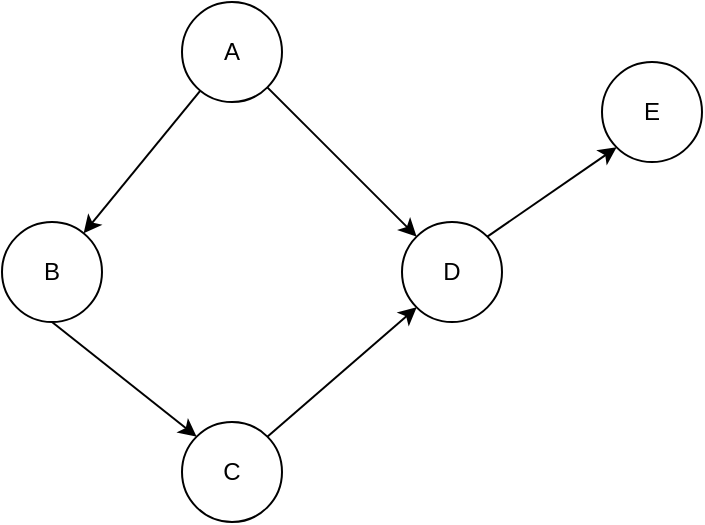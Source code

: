 <mxfile>
    <diagram id="8bxMYcolejFWEIqS27Ah" name="Page-1">
        <mxGraphModel dx="816" dy="445" grid="1" gridSize="10" guides="1" tooltips="1" connect="1" arrows="1" fold="1" page="1" pageScale="1" pageWidth="850" pageHeight="1100" math="0" shadow="0">
            <root>
                <mxCell id="0"/>
                <mxCell id="1" parent="0"/>
                <mxCell id="6" value="" style="edgeStyle=none;html=1;" edge="1" parent="1" source="2" target="5">
                    <mxGeometry relative="1" as="geometry"/>
                </mxCell>
                <mxCell id="12" style="edgeStyle=none;html=1;exitX=1;exitY=1;exitDx=0;exitDy=0;entryX=0;entryY=0;entryDx=0;entryDy=0;" edge="1" parent="1" source="2" target="9">
                    <mxGeometry relative="1" as="geometry"/>
                </mxCell>
                <mxCell id="2" value="A" style="ellipse;whiteSpace=wrap;html=1;aspect=fixed;" vertex="1" parent="1">
                    <mxGeometry x="340" y="110" width="50" height="50" as="geometry"/>
                </mxCell>
                <mxCell id="10" style="edgeStyle=none;html=1;exitX=0.5;exitY=1;exitDx=0;exitDy=0;entryX=0;entryY=0;entryDx=0;entryDy=0;" edge="1" parent="1" source="5" target="7">
                    <mxGeometry relative="1" as="geometry"/>
                </mxCell>
                <mxCell id="5" value="B" style="ellipse;whiteSpace=wrap;html=1;aspect=fixed;" vertex="1" parent="1">
                    <mxGeometry x="250" y="220" width="50" height="50" as="geometry"/>
                </mxCell>
                <mxCell id="11" style="edgeStyle=none;html=1;exitX=1;exitY=0;exitDx=0;exitDy=0;entryX=0;entryY=1;entryDx=0;entryDy=0;" edge="1" parent="1" source="7" target="9">
                    <mxGeometry relative="1" as="geometry"/>
                </mxCell>
                <mxCell id="7" value="C" style="ellipse;whiteSpace=wrap;html=1;aspect=fixed;" vertex="1" parent="1">
                    <mxGeometry x="340" y="320" width="50" height="50" as="geometry"/>
                </mxCell>
                <mxCell id="8" value="E" style="ellipse;whiteSpace=wrap;html=1;aspect=fixed;" vertex="1" parent="1">
                    <mxGeometry x="550" y="140" width="50" height="50" as="geometry"/>
                </mxCell>
                <mxCell id="13" style="edgeStyle=none;html=1;exitX=1;exitY=0;exitDx=0;exitDy=0;entryX=0;entryY=1;entryDx=0;entryDy=0;" edge="1" parent="1" source="9" target="8">
                    <mxGeometry relative="1" as="geometry"/>
                </mxCell>
                <mxCell id="9" value="D" style="ellipse;whiteSpace=wrap;html=1;aspect=fixed;" vertex="1" parent="1">
                    <mxGeometry x="450" y="220" width="50" height="50" as="geometry"/>
                </mxCell>
            </root>
        </mxGraphModel>
    </diagram>
</mxfile>